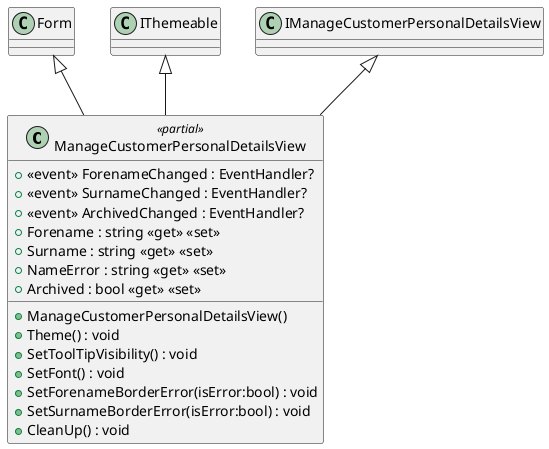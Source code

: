 @startuml
class ManageCustomerPersonalDetailsView <<partial>> {
    +  <<event>> ForenameChanged : EventHandler? 
    +  <<event>> SurnameChanged : EventHandler? 
    +  <<event>> ArchivedChanged : EventHandler? 
    + ManageCustomerPersonalDetailsView()
    + Theme() : void
    + SetToolTipVisibility() : void
    + SetFont() : void
    + Forename : string <<get>> <<set>>
    + Surname : string <<get>> <<set>>
    + NameError : string <<get>> <<set>>
    + Archived : bool <<get>> <<set>>
    + SetForenameBorderError(isError:bool) : void
    + SetSurnameBorderError(isError:bool) : void
    + CleanUp() : void
}
Form <|-- ManageCustomerPersonalDetailsView
IThemeable <|-- ManageCustomerPersonalDetailsView
IManageCustomerPersonalDetailsView <|-- ManageCustomerPersonalDetailsView
@enduml
